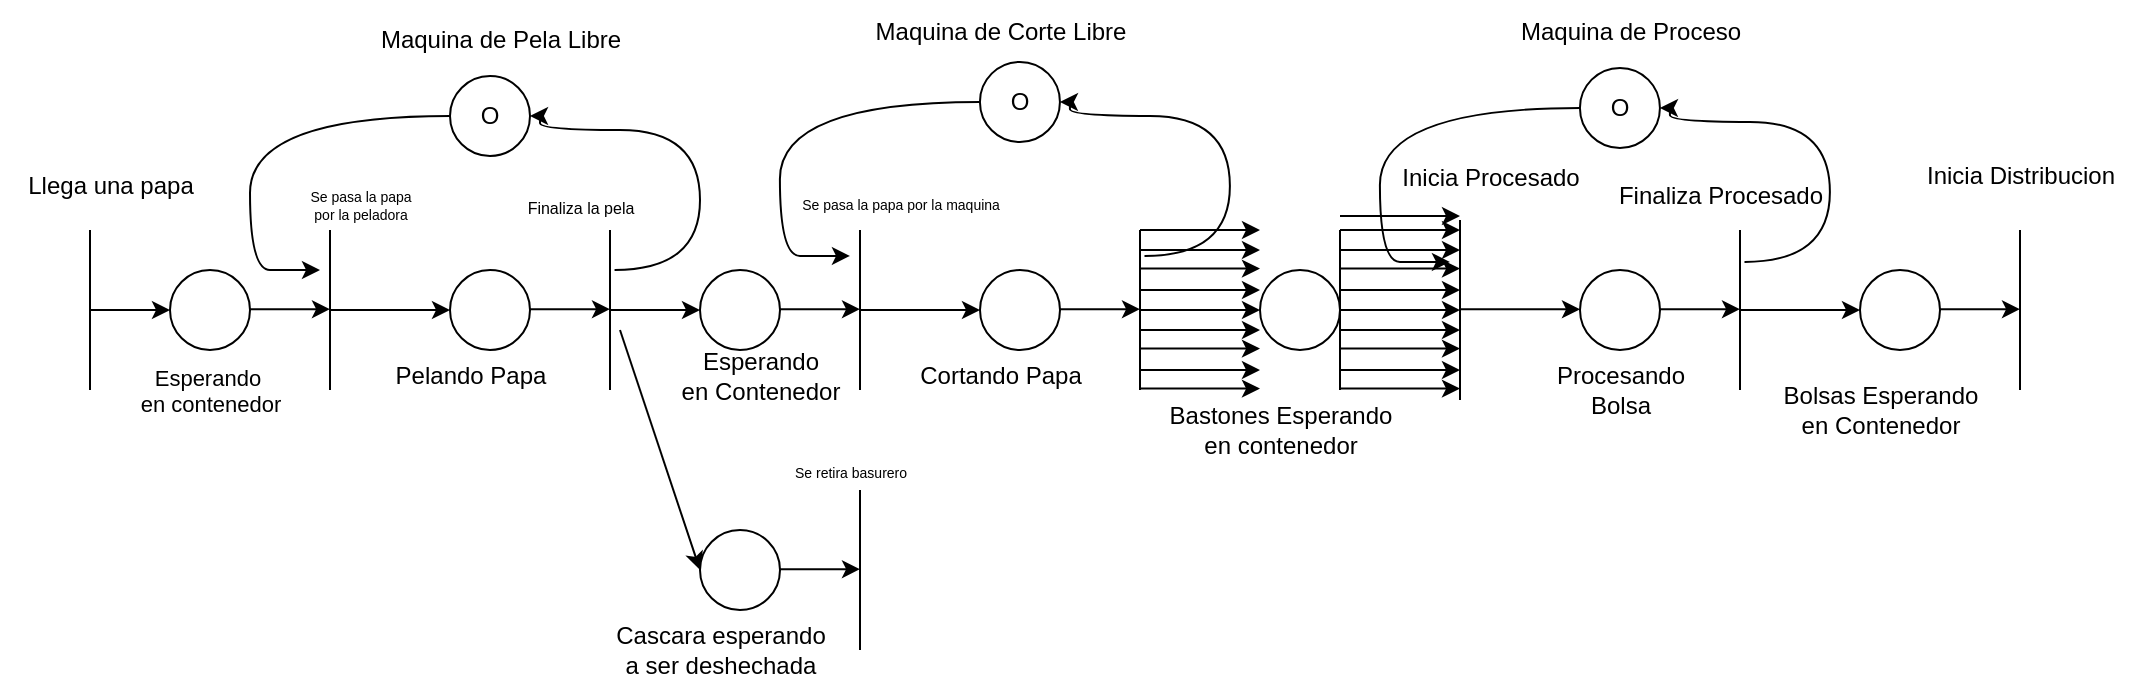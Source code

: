 <mxfile version="24.7.17">
  <diagram name="Página-1" id="5QdrgOdeTOKcw2qKyUP7">
    <mxGraphModel dx="1173" dy="709" grid="1" gridSize="10" guides="1" tooltips="1" connect="1" arrows="1" fold="1" page="1" pageScale="1" pageWidth="827" pageHeight="1169" math="0" shadow="0">
      <root>
        <mxCell id="0" />
        <mxCell id="1" parent="0" />
        <mxCell id="BrvXiBFb3j9me9c7Slpa-1" value="" style="endArrow=none;html=1;rounded=0;" edge="1" parent="1">
          <mxGeometry width="50" height="50" relative="1" as="geometry">
            <mxPoint x="45" y="200" as="sourcePoint" />
            <mxPoint x="45" y="120" as="targetPoint" />
          </mxGeometry>
        </mxCell>
        <mxCell id="BrvXiBFb3j9me9c7Slpa-2" value="" style="endArrow=classic;html=1;rounded=0;entryX=0;entryY=0.5;entryDx=0;entryDy=0;" edge="1" parent="1" target="BrvXiBFb3j9me9c7Slpa-3">
          <mxGeometry width="50" height="50" relative="1" as="geometry">
            <mxPoint x="45" y="160" as="sourcePoint" />
            <mxPoint x="105" y="160" as="targetPoint" />
          </mxGeometry>
        </mxCell>
        <mxCell id="BrvXiBFb3j9me9c7Slpa-3" value="" style="ellipse;whiteSpace=wrap;html=1;aspect=fixed;" vertex="1" parent="1">
          <mxGeometry x="85" y="140" width="40" height="40" as="geometry" />
        </mxCell>
        <mxCell id="BrvXiBFb3j9me9c7Slpa-4" value="Llega una papa" style="text;html=1;align=center;verticalAlign=middle;resizable=0;points=[];autosize=1;strokeColor=none;fillColor=none;" vertex="1" parent="1">
          <mxGeometry y="83" width="110" height="30" as="geometry" />
        </mxCell>
        <mxCell id="BrvXiBFb3j9me9c7Slpa-5" value="&lt;font style=&quot;font-size: 11px;&quot;&gt;Esperando&amp;nbsp;&lt;/font&gt;&lt;div style=&quot;font-size: 11px;&quot;&gt;&lt;font style=&quot;font-size: 11px;&quot;&gt;en contenedor&lt;/font&gt;&lt;/div&gt;" style="text;html=1;align=center;verticalAlign=middle;resizable=0;points=[];autosize=1;strokeColor=none;fillColor=none;" vertex="1" parent="1">
          <mxGeometry x="60" y="180" width="90" height="40" as="geometry" />
        </mxCell>
        <mxCell id="BrvXiBFb3j9me9c7Slpa-6" value="" style="endArrow=none;html=1;rounded=0;" edge="1" parent="1">
          <mxGeometry width="50" height="50" relative="1" as="geometry">
            <mxPoint x="165" y="200" as="sourcePoint" />
            <mxPoint x="165" y="120" as="targetPoint" />
          </mxGeometry>
        </mxCell>
        <mxCell id="BrvXiBFb3j9me9c7Slpa-7" value="" style="endArrow=classic;html=1;rounded=0;" edge="1" parent="1">
          <mxGeometry width="50" height="50" relative="1" as="geometry">
            <mxPoint x="165" y="160" as="sourcePoint" />
            <mxPoint x="225" y="160" as="targetPoint" />
          </mxGeometry>
        </mxCell>
        <mxCell id="BrvXiBFb3j9me9c7Slpa-8" value="" style="endArrow=classic;html=1;rounded=0;entryX=0;entryY=0.5;entryDx=0;entryDy=0;" edge="1" parent="1">
          <mxGeometry width="50" height="50" relative="1" as="geometry">
            <mxPoint x="125" y="159.58" as="sourcePoint" />
            <mxPoint x="165" y="159.58" as="targetPoint" />
          </mxGeometry>
        </mxCell>
        <mxCell id="BrvXiBFb3j9me9c7Slpa-14" value="&lt;h5 style=&quot;font-size: 7px;&quot;&gt;&lt;span style=&quot;font-weight: normal;&quot;&gt;Se pasa la papa&lt;br&gt;por la peladora&lt;/span&gt;&lt;/h5&gt;" style="text;html=1;align=center;verticalAlign=middle;resizable=0;points=[];autosize=1;strokeColor=none;fillColor=none;" vertex="1" parent="1">
          <mxGeometry x="145" y="83" width="70" height="50" as="geometry" />
        </mxCell>
        <mxCell id="BrvXiBFb3j9me9c7Slpa-15" value="Pelando Papa" style="text;html=1;align=center;verticalAlign=middle;resizable=0;points=[];autosize=1;strokeColor=none;fillColor=none;" vertex="1" parent="1">
          <mxGeometry x="185" y="178" width="100" height="30" as="geometry" />
        </mxCell>
        <mxCell id="BrvXiBFb3j9me9c7Slpa-20" style="edgeStyle=orthogonalEdgeStyle;rounded=0;orthogonalLoop=1;jettySize=auto;html=1;curved=1;" edge="1" parent="1" source="BrvXiBFb3j9me9c7Slpa-16">
          <mxGeometry relative="1" as="geometry">
            <mxPoint x="160" y="140" as="targetPoint" />
            <Array as="points">
              <mxPoint x="125" y="63" />
              <mxPoint x="125" y="140" />
              <mxPoint x="145" y="140" />
            </Array>
          </mxGeometry>
        </mxCell>
        <mxCell id="BrvXiBFb3j9me9c7Slpa-16" value="O" style="ellipse;whiteSpace=wrap;html=1;aspect=fixed;" vertex="1" parent="1">
          <mxGeometry x="225" y="43" width="40" height="40" as="geometry" />
        </mxCell>
        <mxCell id="BrvXiBFb3j9me9c7Slpa-17" value="Maquina de Pela Libre" style="text;html=1;align=center;verticalAlign=middle;resizable=0;points=[];autosize=1;strokeColor=none;fillColor=none;" vertex="1" parent="1">
          <mxGeometry x="180" y="10" width="140" height="30" as="geometry" />
        </mxCell>
        <mxCell id="BrvXiBFb3j9me9c7Slpa-21" value="" style="ellipse;whiteSpace=wrap;html=1;aspect=fixed;" vertex="1" parent="1">
          <mxGeometry x="225" y="140" width="40" height="40" as="geometry" />
        </mxCell>
        <mxCell id="BrvXiBFb3j9me9c7Slpa-22" value="" style="endArrow=none;html=1;rounded=0;" edge="1" parent="1">
          <mxGeometry width="50" height="50" relative="1" as="geometry">
            <mxPoint x="305" y="200" as="sourcePoint" />
            <mxPoint x="305" y="120" as="targetPoint" />
          </mxGeometry>
        </mxCell>
        <mxCell id="BrvXiBFb3j9me9c7Slpa-23" value="" style="endArrow=classic;html=1;rounded=0;entryX=0;entryY=0.5;entryDx=0;entryDy=0;" edge="1" parent="1" target="BrvXiBFb3j9me9c7Slpa-28">
          <mxGeometry width="50" height="50" relative="1" as="geometry">
            <mxPoint x="305" y="160" as="sourcePoint" />
            <mxPoint x="365" y="160" as="targetPoint" />
          </mxGeometry>
        </mxCell>
        <mxCell id="BrvXiBFb3j9me9c7Slpa-24" value="" style="endArrow=classic;html=1;rounded=0;entryX=0;entryY=0.5;entryDx=0;entryDy=0;" edge="1" parent="1">
          <mxGeometry width="50" height="50" relative="1" as="geometry">
            <mxPoint x="265" y="159.58" as="sourcePoint" />
            <mxPoint x="305" y="159.58" as="targetPoint" />
          </mxGeometry>
        </mxCell>
        <mxCell id="BrvXiBFb3j9me9c7Slpa-25" value="&lt;h5&gt;&lt;font style=&quot;font-size: 8px; font-weight: normal;&quot;&gt;Finaliza la pela&lt;/font&gt;&lt;/h5&gt;" style="text;html=1;align=center;verticalAlign=middle;resizable=0;points=[];autosize=1;strokeColor=none;fillColor=none;" vertex="1" parent="1">
          <mxGeometry x="250" y="78" width="80" height="60" as="geometry" />
        </mxCell>
        <mxCell id="BrvXiBFb3j9me9c7Slpa-26" style="edgeStyle=orthogonalEdgeStyle;rounded=0;orthogonalLoop=1;jettySize=auto;html=1;entryX=0.716;entryY=1.033;entryDx=0;entryDy=0;entryPerimeter=0;exitX=1;exitY=0.5;exitDx=0;exitDy=0;curved=1;endArrow=none;endFill=0;startArrow=classic;startFill=1;" edge="1" parent="1" source="BrvXiBFb3j9me9c7Slpa-16" target="BrvXiBFb3j9me9c7Slpa-25">
          <mxGeometry relative="1" as="geometry">
            <Array as="points">
              <mxPoint x="270" y="63" />
              <mxPoint x="270" y="70" />
              <mxPoint x="350" y="70" />
              <mxPoint x="350" y="140" />
            </Array>
          </mxGeometry>
        </mxCell>
        <mxCell id="BrvXiBFb3j9me9c7Slpa-28" value="" style="ellipse;whiteSpace=wrap;html=1;aspect=fixed;" vertex="1" parent="1">
          <mxGeometry x="350" y="140" width="40" height="40" as="geometry" />
        </mxCell>
        <mxCell id="BrvXiBFb3j9me9c7Slpa-29" value="" style="endArrow=none;html=1;rounded=0;" edge="1" parent="1">
          <mxGeometry width="50" height="50" relative="1" as="geometry">
            <mxPoint x="430" y="200" as="sourcePoint" />
            <mxPoint x="430" y="120" as="targetPoint" />
          </mxGeometry>
        </mxCell>
        <mxCell id="BrvXiBFb3j9me9c7Slpa-30" value="" style="endArrow=classic;html=1;rounded=0;" edge="1" parent="1">
          <mxGeometry width="50" height="50" relative="1" as="geometry">
            <mxPoint x="430" y="160" as="sourcePoint" />
            <mxPoint x="490" y="160" as="targetPoint" />
          </mxGeometry>
        </mxCell>
        <mxCell id="BrvXiBFb3j9me9c7Slpa-31" value="" style="endArrow=classic;html=1;rounded=0;entryX=0;entryY=0.5;entryDx=0;entryDy=0;" edge="1" parent="1">
          <mxGeometry width="50" height="50" relative="1" as="geometry">
            <mxPoint x="390" y="159.58" as="sourcePoint" />
            <mxPoint x="430" y="159.58" as="targetPoint" />
          </mxGeometry>
        </mxCell>
        <mxCell id="BrvXiBFb3j9me9c7Slpa-32" value="Esperando&lt;div&gt;en Contenedor&lt;/div&gt;" style="text;html=1;align=center;verticalAlign=middle;resizable=0;points=[];autosize=1;strokeColor=none;fillColor=none;" vertex="1" parent="1">
          <mxGeometry x="330" y="173" width="100" height="40" as="geometry" />
        </mxCell>
        <mxCell id="BrvXiBFb3j9me9c7Slpa-35" value="&lt;h5 style=&quot;font-size: 7px;&quot;&gt;&lt;span style=&quot;font-weight: 400;&quot;&gt;Se pasa la papa por la maquina&lt;/span&gt;&lt;/h5&gt;" style="text;html=1;align=center;verticalAlign=middle;resizable=0;points=[];autosize=1;strokeColor=none;fillColor=none;" vertex="1" parent="1">
          <mxGeometry x="390" y="83" width="120" height="50" as="geometry" />
        </mxCell>
        <mxCell id="BrvXiBFb3j9me9c7Slpa-37" style="edgeStyle=orthogonalEdgeStyle;rounded=0;orthogonalLoop=1;jettySize=auto;html=1;curved=1;" edge="1" parent="1" source="BrvXiBFb3j9me9c7Slpa-38">
          <mxGeometry relative="1" as="geometry">
            <mxPoint x="424.97" y="132.97" as="targetPoint" />
            <Array as="points">
              <mxPoint x="389.97" y="55.97" />
              <mxPoint x="389.97" y="132.97" />
              <mxPoint x="409.97" y="132.97" />
            </Array>
          </mxGeometry>
        </mxCell>
        <mxCell id="BrvXiBFb3j9me9c7Slpa-38" value="O" style="ellipse;whiteSpace=wrap;html=1;aspect=fixed;" vertex="1" parent="1">
          <mxGeometry x="489.97" y="35.97" width="40" height="40" as="geometry" />
        </mxCell>
        <mxCell id="BrvXiBFb3j9me9c7Slpa-40" style="edgeStyle=orthogonalEdgeStyle;rounded=0;orthogonalLoop=1;jettySize=auto;html=1;entryX=0.716;entryY=1.033;entryDx=0;entryDy=0;entryPerimeter=0;exitX=1;exitY=0.5;exitDx=0;exitDy=0;curved=1;endArrow=none;endFill=0;startArrow=classic;startFill=1;" edge="1" parent="1" source="BrvXiBFb3j9me9c7Slpa-38">
          <mxGeometry relative="1" as="geometry">
            <Array as="points">
              <mxPoint x="534.97" y="55.97" />
              <mxPoint x="534.97" y="62.97" />
              <mxPoint x="614.97" y="62.97" />
              <mxPoint x="614.97" y="132.97" />
            </Array>
            <mxPoint x="572.25" y="132.95" as="targetPoint" />
          </mxGeometry>
        </mxCell>
        <mxCell id="BrvXiBFb3j9me9c7Slpa-41" value="" style="ellipse;whiteSpace=wrap;html=1;aspect=fixed;" vertex="1" parent="1">
          <mxGeometry x="490" y="140" width="40" height="40" as="geometry" />
        </mxCell>
        <mxCell id="BrvXiBFb3j9me9c7Slpa-42" value="" style="endArrow=none;html=1;rounded=0;" edge="1" parent="1">
          <mxGeometry width="50" height="50" relative="1" as="geometry">
            <mxPoint x="570" y="200" as="sourcePoint" />
            <mxPoint x="570" y="120" as="targetPoint" />
          </mxGeometry>
        </mxCell>
        <mxCell id="BrvXiBFb3j9me9c7Slpa-43" value="" style="endArrow=classic;html=1;rounded=0;" edge="1" parent="1">
          <mxGeometry width="50" height="50" relative="1" as="geometry">
            <mxPoint x="570" y="160" as="sourcePoint" />
            <mxPoint x="630" y="160" as="targetPoint" />
          </mxGeometry>
        </mxCell>
        <mxCell id="BrvXiBFb3j9me9c7Slpa-44" value="" style="endArrow=classic;html=1;rounded=0;entryX=0;entryY=0.5;entryDx=0;entryDy=0;" edge="1" parent="1">
          <mxGeometry width="50" height="50" relative="1" as="geometry">
            <mxPoint x="530" y="159.58" as="sourcePoint" />
            <mxPoint x="570" y="159.58" as="targetPoint" />
          </mxGeometry>
        </mxCell>
        <mxCell id="BrvXiBFb3j9me9c7Slpa-45" value="Cortando Papa" style="text;html=1;align=center;verticalAlign=middle;resizable=0;points=[];autosize=1;strokeColor=none;fillColor=none;" vertex="1" parent="1">
          <mxGeometry x="450" y="178" width="100" height="30" as="geometry" />
        </mxCell>
        <mxCell id="BrvXiBFb3j9me9c7Slpa-46" value="Maquina de Corte Libre" style="text;html=1;align=center;verticalAlign=middle;resizable=0;points=[];autosize=1;strokeColor=none;fillColor=none;" vertex="1" parent="1">
          <mxGeometry x="425" y="5.97" width="150" height="30" as="geometry" />
        </mxCell>
        <mxCell id="BrvXiBFb3j9me9c7Slpa-48" value="" style="ellipse;whiteSpace=wrap;html=1;aspect=fixed;" vertex="1" parent="1">
          <mxGeometry x="350" y="270" width="40" height="40" as="geometry" />
        </mxCell>
        <mxCell id="BrvXiBFb3j9me9c7Slpa-49" value="" style="endArrow=none;html=1;rounded=0;" edge="1" parent="1">
          <mxGeometry width="50" height="50" relative="1" as="geometry">
            <mxPoint x="430" y="330" as="sourcePoint" />
            <mxPoint x="430" y="250" as="targetPoint" />
          </mxGeometry>
        </mxCell>
        <mxCell id="BrvXiBFb3j9me9c7Slpa-51" value="" style="endArrow=classic;html=1;rounded=0;entryX=0;entryY=0.5;entryDx=0;entryDy=0;" edge="1" parent="1">
          <mxGeometry width="50" height="50" relative="1" as="geometry">
            <mxPoint x="390" y="289.58" as="sourcePoint" />
            <mxPoint x="430" y="289.58" as="targetPoint" />
          </mxGeometry>
        </mxCell>
        <mxCell id="BrvXiBFb3j9me9c7Slpa-52" value="" style="endArrow=classic;html=1;rounded=0;entryX=0;entryY=0.5;entryDx=0;entryDy=0;" edge="1" parent="1" target="BrvXiBFb3j9me9c7Slpa-48">
          <mxGeometry width="50" height="50" relative="1" as="geometry">
            <mxPoint x="310" y="170" as="sourcePoint" />
            <mxPoint x="340" y="220" as="targetPoint" />
          </mxGeometry>
        </mxCell>
        <mxCell id="BrvXiBFb3j9me9c7Slpa-53" value="Cascara esperando&lt;div&gt;a ser deshechada&lt;/div&gt;" style="text;html=1;align=center;verticalAlign=middle;resizable=0;points=[];autosize=1;strokeColor=none;fillColor=none;" vertex="1" parent="1">
          <mxGeometry x="295" y="310" width="130" height="40" as="geometry" />
        </mxCell>
        <mxCell id="BrvXiBFb3j9me9c7Slpa-54" value="&lt;h5&gt;&lt;span style=&quot;font-weight: normal;&quot;&gt;&lt;font style=&quot;font-size: 7px;&quot;&gt;Se retira basurero&lt;/font&gt;&lt;/span&gt;&lt;/h5&gt;" style="text;html=1;align=center;verticalAlign=middle;resizable=0;points=[];autosize=1;strokeColor=none;fillColor=none;" vertex="1" parent="1">
          <mxGeometry x="385" y="210" width="80" height="60" as="geometry" />
        </mxCell>
        <mxCell id="BrvXiBFb3j9me9c7Slpa-55" value="" style="ellipse;whiteSpace=wrap;html=1;aspect=fixed;" vertex="1" parent="1">
          <mxGeometry x="630" y="140" width="40" height="40" as="geometry" />
        </mxCell>
        <mxCell id="BrvXiBFb3j9me9c7Slpa-56" value="" style="endArrow=none;html=1;rounded=0;" edge="1" parent="1">
          <mxGeometry width="50" height="50" relative="1" as="geometry">
            <mxPoint x="730" y="205" as="sourcePoint" />
            <mxPoint x="730" y="115" as="targetPoint" />
          </mxGeometry>
        </mxCell>
        <mxCell id="BrvXiBFb3j9me9c7Slpa-59" value="Bastones Esperando&lt;div&gt;en contenedor&lt;/div&gt;" style="text;html=1;align=center;verticalAlign=middle;resizable=0;points=[];autosize=1;strokeColor=none;fillColor=none;" vertex="1" parent="1">
          <mxGeometry x="575" y="200" width="130" height="40" as="geometry" />
        </mxCell>
        <mxCell id="BrvXiBFb3j9me9c7Slpa-60" value="" style="endArrow=classic;html=1;rounded=0;" edge="1" parent="1">
          <mxGeometry width="50" height="50" relative="1" as="geometry">
            <mxPoint x="570" y="170" as="sourcePoint" />
            <mxPoint x="630" y="170" as="targetPoint" />
          </mxGeometry>
        </mxCell>
        <mxCell id="BrvXiBFb3j9me9c7Slpa-61" value="" style="endArrow=classic;html=1;rounded=0;" edge="1" parent="1">
          <mxGeometry width="50" height="50" relative="1" as="geometry">
            <mxPoint x="570" y="179.31" as="sourcePoint" />
            <mxPoint x="630" y="179.31" as="targetPoint" />
          </mxGeometry>
        </mxCell>
        <mxCell id="BrvXiBFb3j9me9c7Slpa-62" value="" style="endArrow=classic;html=1;rounded=0;" edge="1" parent="1">
          <mxGeometry width="50" height="50" relative="1" as="geometry">
            <mxPoint x="570" y="190" as="sourcePoint" />
            <mxPoint x="630" y="190" as="targetPoint" />
          </mxGeometry>
        </mxCell>
        <mxCell id="BrvXiBFb3j9me9c7Slpa-63" value="" style="endArrow=classic;html=1;rounded=0;" edge="1" parent="1">
          <mxGeometry width="50" height="50" relative="1" as="geometry">
            <mxPoint x="570" y="199.31" as="sourcePoint" />
            <mxPoint x="630" y="199.31" as="targetPoint" />
          </mxGeometry>
        </mxCell>
        <mxCell id="BrvXiBFb3j9me9c7Slpa-64" value="" style="endArrow=classic;html=1;rounded=0;" edge="1" parent="1">
          <mxGeometry width="50" height="50" relative="1" as="geometry">
            <mxPoint x="570" y="120" as="sourcePoint" />
            <mxPoint x="630" y="120" as="targetPoint" />
          </mxGeometry>
        </mxCell>
        <mxCell id="BrvXiBFb3j9me9c7Slpa-65" value="" style="endArrow=classic;html=1;rounded=0;" edge="1" parent="1">
          <mxGeometry width="50" height="50" relative="1" as="geometry">
            <mxPoint x="570" y="130" as="sourcePoint" />
            <mxPoint x="630" y="130" as="targetPoint" />
          </mxGeometry>
        </mxCell>
        <mxCell id="BrvXiBFb3j9me9c7Slpa-66" value="" style="endArrow=classic;html=1;rounded=0;" edge="1" parent="1">
          <mxGeometry width="50" height="50" relative="1" as="geometry">
            <mxPoint x="570" y="139.31" as="sourcePoint" />
            <mxPoint x="630" y="139.31" as="targetPoint" />
          </mxGeometry>
        </mxCell>
        <mxCell id="BrvXiBFb3j9me9c7Slpa-67" value="" style="endArrow=classic;html=1;rounded=0;" edge="1" parent="1">
          <mxGeometry width="50" height="50" relative="1" as="geometry">
            <mxPoint x="570" y="150" as="sourcePoint" />
            <mxPoint x="630" y="150" as="targetPoint" />
          </mxGeometry>
        </mxCell>
        <mxCell id="BrvXiBFb3j9me9c7Slpa-68" value="" style="endArrow=none;html=1;rounded=0;" edge="1" parent="1">
          <mxGeometry width="50" height="50" relative="1" as="geometry">
            <mxPoint x="670" y="200" as="sourcePoint" />
            <mxPoint x="670" y="120" as="targetPoint" />
          </mxGeometry>
        </mxCell>
        <mxCell id="BrvXiBFb3j9me9c7Slpa-69" value="" style="endArrow=classic;html=1;rounded=0;" edge="1" parent="1">
          <mxGeometry width="50" height="50" relative="1" as="geometry">
            <mxPoint x="670" y="160" as="sourcePoint" />
            <mxPoint x="730" y="160" as="targetPoint" />
          </mxGeometry>
        </mxCell>
        <mxCell id="BrvXiBFb3j9me9c7Slpa-70" value="" style="endArrow=classic;html=1;rounded=0;" edge="1" parent="1">
          <mxGeometry width="50" height="50" relative="1" as="geometry">
            <mxPoint x="670" y="170" as="sourcePoint" />
            <mxPoint x="730" y="170" as="targetPoint" />
          </mxGeometry>
        </mxCell>
        <mxCell id="BrvXiBFb3j9me9c7Slpa-71" value="" style="endArrow=classic;html=1;rounded=0;" edge="1" parent="1">
          <mxGeometry width="50" height="50" relative="1" as="geometry">
            <mxPoint x="670" y="179.31" as="sourcePoint" />
            <mxPoint x="730" y="179.31" as="targetPoint" />
          </mxGeometry>
        </mxCell>
        <mxCell id="BrvXiBFb3j9me9c7Slpa-72" value="" style="endArrow=classic;html=1;rounded=0;" edge="1" parent="1">
          <mxGeometry width="50" height="50" relative="1" as="geometry">
            <mxPoint x="670" y="190" as="sourcePoint" />
            <mxPoint x="730" y="190" as="targetPoint" />
          </mxGeometry>
        </mxCell>
        <mxCell id="BrvXiBFb3j9me9c7Slpa-73" value="" style="endArrow=classic;html=1;rounded=0;" edge="1" parent="1">
          <mxGeometry width="50" height="50" relative="1" as="geometry">
            <mxPoint x="670" y="199.31" as="sourcePoint" />
            <mxPoint x="730" y="199.31" as="targetPoint" />
          </mxGeometry>
        </mxCell>
        <mxCell id="BrvXiBFb3j9me9c7Slpa-74" value="" style="endArrow=classic;html=1;rounded=0;" edge="1" parent="1">
          <mxGeometry width="50" height="50" relative="1" as="geometry">
            <mxPoint x="670" y="120" as="sourcePoint" />
            <mxPoint x="730" y="120" as="targetPoint" />
          </mxGeometry>
        </mxCell>
        <mxCell id="BrvXiBFb3j9me9c7Slpa-75" value="" style="endArrow=classic;html=1;rounded=0;" edge="1" parent="1">
          <mxGeometry width="50" height="50" relative="1" as="geometry">
            <mxPoint x="670" y="130" as="sourcePoint" />
            <mxPoint x="730" y="130" as="targetPoint" />
          </mxGeometry>
        </mxCell>
        <mxCell id="BrvXiBFb3j9me9c7Slpa-76" value="" style="endArrow=classic;html=1;rounded=0;" edge="1" parent="1">
          <mxGeometry width="50" height="50" relative="1" as="geometry">
            <mxPoint x="670" y="139.31" as="sourcePoint" />
            <mxPoint x="730" y="139.31" as="targetPoint" />
          </mxGeometry>
        </mxCell>
        <mxCell id="BrvXiBFb3j9me9c7Slpa-77" value="" style="endArrow=classic;html=1;rounded=0;" edge="1" parent="1">
          <mxGeometry width="50" height="50" relative="1" as="geometry">
            <mxPoint x="670" y="150" as="sourcePoint" />
            <mxPoint x="730" y="150" as="targetPoint" />
          </mxGeometry>
        </mxCell>
        <mxCell id="BrvXiBFb3j9me9c7Slpa-78" value="" style="endArrow=classic;html=1;rounded=0;" edge="1" parent="1">
          <mxGeometry width="50" height="50" relative="1" as="geometry">
            <mxPoint x="670" y="113" as="sourcePoint" />
            <mxPoint x="730" y="113" as="targetPoint" />
          </mxGeometry>
        </mxCell>
        <mxCell id="BrvXiBFb3j9me9c7Slpa-80" value="" style="endArrow=classic;html=1;rounded=0;" edge="1" parent="1">
          <mxGeometry width="50" height="50" relative="1" as="geometry">
            <mxPoint x="730" y="159.66" as="sourcePoint" />
            <mxPoint x="790" y="159.66" as="targetPoint" />
          </mxGeometry>
        </mxCell>
        <mxCell id="BrvXiBFb3j9me9c7Slpa-81" value="Inicia Procesado" style="text;html=1;align=center;verticalAlign=middle;resizable=0;points=[];autosize=1;strokeColor=none;fillColor=none;" vertex="1" parent="1">
          <mxGeometry x="690" y="78.97" width="110" height="30" as="geometry" />
        </mxCell>
        <mxCell id="BrvXiBFb3j9me9c7Slpa-83" value="" style="ellipse;whiteSpace=wrap;html=1;aspect=fixed;" vertex="1" parent="1">
          <mxGeometry x="790" y="140" width="40" height="40" as="geometry" />
        </mxCell>
        <mxCell id="BrvXiBFb3j9me9c7Slpa-84" value="" style="endArrow=none;html=1;rounded=0;" edge="1" parent="1">
          <mxGeometry width="50" height="50" relative="1" as="geometry">
            <mxPoint x="870" y="200" as="sourcePoint" />
            <mxPoint x="870" y="120" as="targetPoint" />
          </mxGeometry>
        </mxCell>
        <mxCell id="BrvXiBFb3j9me9c7Slpa-85" value="" style="endArrow=classic;html=1;rounded=0;" edge="1" parent="1">
          <mxGeometry width="50" height="50" relative="1" as="geometry">
            <mxPoint x="870" y="160" as="sourcePoint" />
            <mxPoint x="930" y="160" as="targetPoint" />
          </mxGeometry>
        </mxCell>
        <mxCell id="BrvXiBFb3j9me9c7Slpa-86" value="" style="endArrow=classic;html=1;rounded=0;entryX=0;entryY=0.5;entryDx=0;entryDy=0;" edge="1" parent="1">
          <mxGeometry width="50" height="50" relative="1" as="geometry">
            <mxPoint x="830" y="159.58" as="sourcePoint" />
            <mxPoint x="870" y="159.58" as="targetPoint" />
          </mxGeometry>
        </mxCell>
        <mxCell id="BrvXiBFb3j9me9c7Slpa-87" value="Procesando&lt;div&gt;Bolsa&lt;/div&gt;" style="text;html=1;align=center;verticalAlign=middle;resizable=0;points=[];autosize=1;strokeColor=none;fillColor=none;" vertex="1" parent="1">
          <mxGeometry x="765" y="180" width="90" height="40" as="geometry" />
        </mxCell>
        <mxCell id="BrvXiBFb3j9me9c7Slpa-94" style="edgeStyle=orthogonalEdgeStyle;rounded=0;orthogonalLoop=1;jettySize=auto;html=1;curved=1;" edge="1" parent="1" source="BrvXiBFb3j9me9c7Slpa-95">
          <mxGeometry relative="1" as="geometry">
            <mxPoint x="724.97" y="135.97" as="targetPoint" />
            <Array as="points">
              <mxPoint x="689.97" y="58.97" />
              <mxPoint x="689.97" y="135.97" />
              <mxPoint x="709.97" y="135.97" />
            </Array>
          </mxGeometry>
        </mxCell>
        <mxCell id="BrvXiBFb3j9me9c7Slpa-95" value="O" style="ellipse;whiteSpace=wrap;html=1;aspect=fixed;" vertex="1" parent="1">
          <mxGeometry x="789.97" y="38.97" width="40" height="40" as="geometry" />
        </mxCell>
        <mxCell id="BrvXiBFb3j9me9c7Slpa-96" value="Maquina de Proceso" style="text;html=1;align=center;verticalAlign=middle;resizable=0;points=[];autosize=1;strokeColor=none;fillColor=none;" vertex="1" parent="1">
          <mxGeometry x="749.97" y="5.97" width="130" height="30" as="geometry" />
        </mxCell>
        <mxCell id="BrvXiBFb3j9me9c7Slpa-97" style="edgeStyle=orthogonalEdgeStyle;rounded=0;orthogonalLoop=1;jettySize=auto;html=1;entryX=0.716;entryY=1.033;entryDx=0;entryDy=0;entryPerimeter=0;exitX=1;exitY=0.5;exitDx=0;exitDy=0;curved=1;endArrow=none;endFill=0;startArrow=classic;startFill=1;" edge="1" parent="1" source="BrvXiBFb3j9me9c7Slpa-95">
          <mxGeometry relative="1" as="geometry">
            <Array as="points">
              <mxPoint x="834.97" y="58.97" />
              <mxPoint x="834.97" y="65.97" />
              <mxPoint x="914.97" y="65.97" />
              <mxPoint x="914.97" y="135.97" />
            </Array>
            <mxPoint x="872.25" y="135.95" as="targetPoint" />
          </mxGeometry>
        </mxCell>
        <mxCell id="BrvXiBFb3j9me9c7Slpa-99" value="Bolsas Esperando&lt;div&gt;en Contenedor&lt;/div&gt;" style="text;html=1;align=center;verticalAlign=middle;resizable=0;points=[];autosize=1;strokeColor=none;fillColor=none;" vertex="1" parent="1">
          <mxGeometry x="879.97" y="190" width="120" height="40" as="geometry" />
        </mxCell>
        <mxCell id="BrvXiBFb3j9me9c7Slpa-106" value="" style="ellipse;whiteSpace=wrap;html=1;aspect=fixed;" vertex="1" parent="1">
          <mxGeometry x="930" y="140" width="40" height="40" as="geometry" />
        </mxCell>
        <mxCell id="BrvXiBFb3j9me9c7Slpa-107" value="" style="endArrow=none;html=1;rounded=0;" edge="1" parent="1">
          <mxGeometry width="50" height="50" relative="1" as="geometry">
            <mxPoint x="1010" y="200" as="sourcePoint" />
            <mxPoint x="1010" y="120" as="targetPoint" />
          </mxGeometry>
        </mxCell>
        <mxCell id="BrvXiBFb3j9me9c7Slpa-109" value="" style="endArrow=classic;html=1;rounded=0;entryX=0;entryY=0.5;entryDx=0;entryDy=0;" edge="1" parent="1">
          <mxGeometry width="50" height="50" relative="1" as="geometry">
            <mxPoint x="970" y="159.58" as="sourcePoint" />
            <mxPoint x="1010" y="159.58" as="targetPoint" />
          </mxGeometry>
        </mxCell>
        <mxCell id="BrvXiBFb3j9me9c7Slpa-110" value="Inicia Distribucion" style="text;html=1;align=center;verticalAlign=middle;resizable=0;points=[];autosize=1;strokeColor=none;fillColor=none;" vertex="1" parent="1">
          <mxGeometry x="950" y="78" width="120" height="30" as="geometry" />
        </mxCell>
        <mxCell id="BrvXiBFb3j9me9c7Slpa-111" value="Finaliza Procesado" style="text;html=1;align=center;verticalAlign=middle;resizable=0;points=[];autosize=1;strokeColor=none;fillColor=none;" vertex="1" parent="1">
          <mxGeometry x="795" y="88" width="130" height="30" as="geometry" />
        </mxCell>
      </root>
    </mxGraphModel>
  </diagram>
</mxfile>
